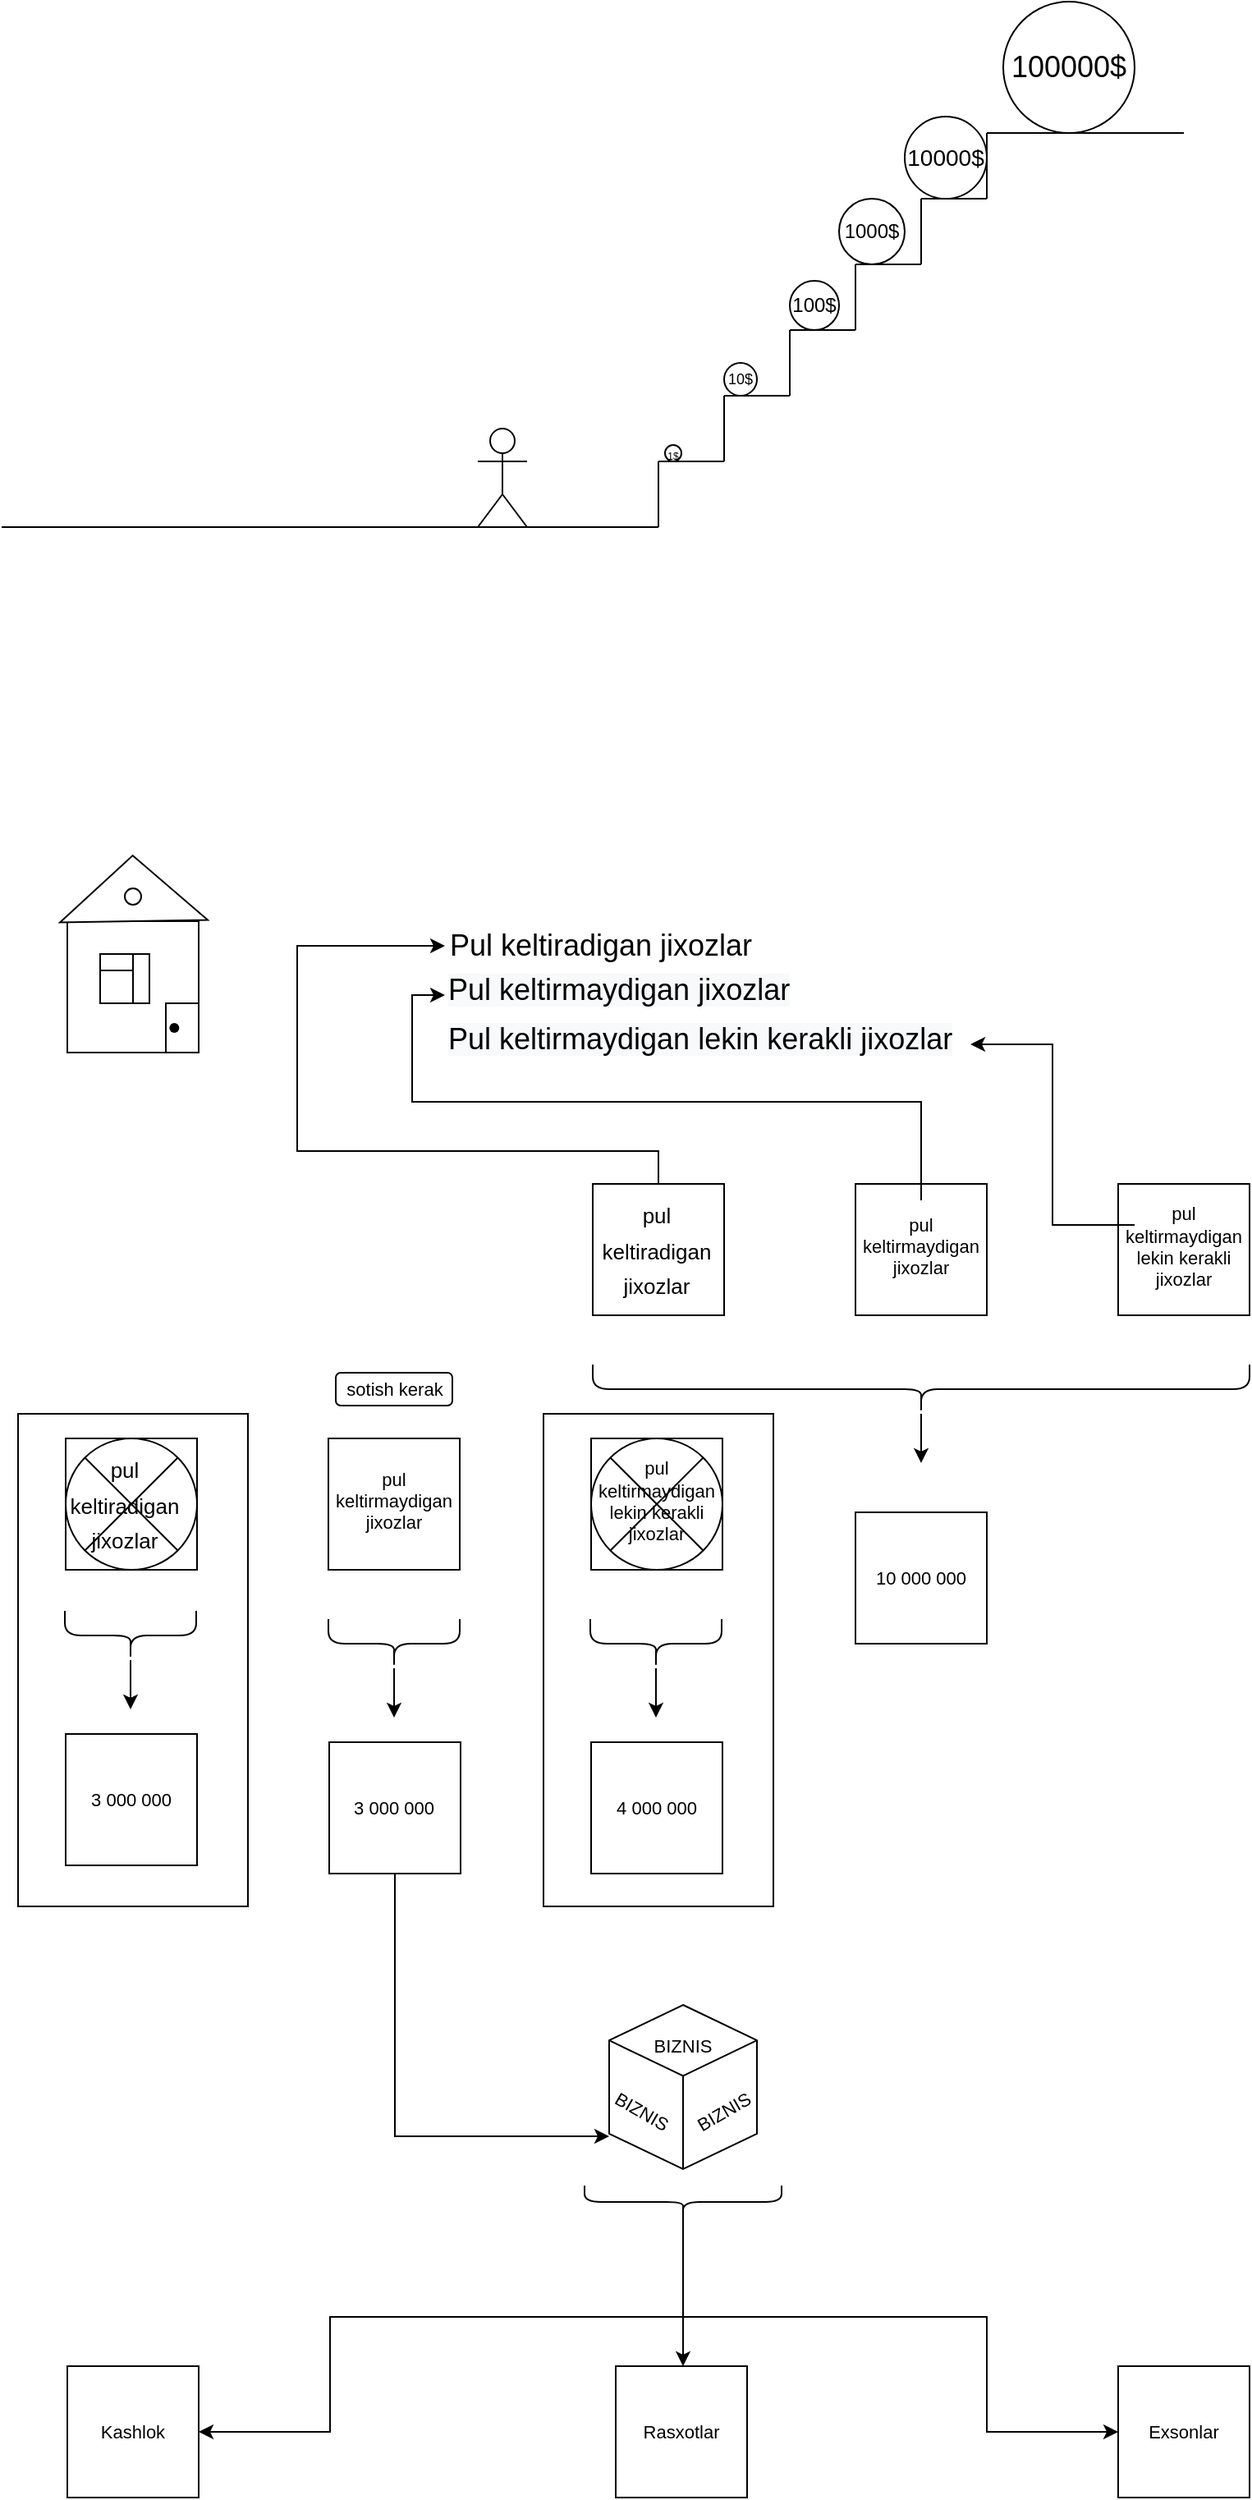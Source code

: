 <mxfile version="15.8.7" type="github">
  <diagram id="YSeQ5QPKGKS8Pt_9KGy6" name="Page-1">
    <mxGraphModel dx="1422" dy="762" grid="1" gridSize="10" guides="1" tooltips="1" connect="1" arrows="1" fold="1" page="1" pageScale="1" pageWidth="827" pageHeight="1169" math="0" shadow="0">
      <root>
        <mxCell id="0" />
        <mxCell id="1" parent="0" />
        <mxCell id="mhPnEdUBe5G8AP6hvhDM-2" value="" style="endArrow=none;html=1;rounded=0;" edge="1" parent="1">
          <mxGeometry width="50" height="50" relative="1" as="geometry">
            <mxPoint x="400" y="320" as="sourcePoint" />
            <mxPoint x="400" y="280" as="targetPoint" />
            <Array as="points">
              <mxPoint x="400" y="300" />
            </Array>
          </mxGeometry>
        </mxCell>
        <mxCell id="mhPnEdUBe5G8AP6hvhDM-3" value="" style="endArrow=none;html=1;rounded=0;" edge="1" parent="1">
          <mxGeometry width="50" height="50" relative="1" as="geometry">
            <mxPoint x="400" y="280" as="sourcePoint" />
            <mxPoint x="440" y="280" as="targetPoint" />
          </mxGeometry>
        </mxCell>
        <mxCell id="mhPnEdUBe5G8AP6hvhDM-4" value="" style="endArrow=none;html=1;rounded=0;" edge="1" parent="1">
          <mxGeometry width="50" height="50" relative="1" as="geometry">
            <mxPoint x="440" y="280" as="sourcePoint" />
            <mxPoint x="440" y="240" as="targetPoint" />
          </mxGeometry>
        </mxCell>
        <mxCell id="mhPnEdUBe5G8AP6hvhDM-5" value="" style="endArrow=none;html=1;rounded=0;" edge="1" parent="1">
          <mxGeometry width="50" height="50" relative="1" as="geometry">
            <mxPoint x="440" y="240" as="sourcePoint" />
            <mxPoint x="480" y="240" as="targetPoint" />
          </mxGeometry>
        </mxCell>
        <mxCell id="mhPnEdUBe5G8AP6hvhDM-6" value="" style="endArrow=none;html=1;rounded=0;" edge="1" parent="1">
          <mxGeometry width="50" height="50" relative="1" as="geometry">
            <mxPoint x="480" y="240" as="sourcePoint" />
            <mxPoint x="480" y="200" as="targetPoint" />
          </mxGeometry>
        </mxCell>
        <mxCell id="mhPnEdUBe5G8AP6hvhDM-7" value="" style="endArrow=none;html=1;rounded=0;" edge="1" parent="1">
          <mxGeometry width="50" height="50" relative="1" as="geometry">
            <mxPoint x="480" y="200" as="sourcePoint" />
            <mxPoint x="520" y="200" as="targetPoint" />
          </mxGeometry>
        </mxCell>
        <mxCell id="mhPnEdUBe5G8AP6hvhDM-8" value="" style="endArrow=none;html=1;rounded=0;" edge="1" parent="1">
          <mxGeometry width="50" height="50" relative="1" as="geometry">
            <mxPoint x="600" y="120" as="sourcePoint" />
            <mxPoint x="600" y="80" as="targetPoint" />
            <Array as="points">
              <mxPoint x="600" y="100" />
            </Array>
          </mxGeometry>
        </mxCell>
        <mxCell id="mhPnEdUBe5G8AP6hvhDM-9" value="" style="endArrow=none;html=1;rounded=0;" edge="1" parent="1">
          <mxGeometry width="50" height="50" relative="1" as="geometry">
            <mxPoint x="600" y="80" as="sourcePoint" />
            <mxPoint x="720" y="80" as="targetPoint" />
          </mxGeometry>
        </mxCell>
        <mxCell id="mhPnEdUBe5G8AP6hvhDM-10" value="" style="endArrow=none;html=1;rounded=0;" edge="1" parent="1">
          <mxGeometry width="50" height="50" relative="1" as="geometry">
            <mxPoint x="560" y="160" as="sourcePoint" />
            <mxPoint x="560" y="120" as="targetPoint" />
          </mxGeometry>
        </mxCell>
        <mxCell id="mhPnEdUBe5G8AP6hvhDM-11" value="" style="endArrow=none;html=1;rounded=0;" edge="1" parent="1">
          <mxGeometry width="50" height="50" relative="1" as="geometry">
            <mxPoint x="560" y="120" as="sourcePoint" />
            <mxPoint x="600" y="120" as="targetPoint" />
          </mxGeometry>
        </mxCell>
        <mxCell id="mhPnEdUBe5G8AP6hvhDM-12" value="" style="endArrow=none;html=1;rounded=0;" edge="1" parent="1">
          <mxGeometry width="50" height="50" relative="1" as="geometry">
            <mxPoint x="520" y="200" as="sourcePoint" />
            <mxPoint x="520" y="160" as="targetPoint" />
          </mxGeometry>
        </mxCell>
        <mxCell id="mhPnEdUBe5G8AP6hvhDM-13" value="" style="endArrow=none;html=1;rounded=0;" edge="1" parent="1">
          <mxGeometry width="50" height="50" relative="1" as="geometry">
            <mxPoint x="520" y="160" as="sourcePoint" />
            <mxPoint x="560" y="160" as="targetPoint" />
          </mxGeometry>
        </mxCell>
        <mxCell id="mhPnEdUBe5G8AP6hvhDM-14" value="" style="ellipse;whiteSpace=wrap;html=1;aspect=fixed;" vertex="1" parent="1">
          <mxGeometry x="404" y="270" width="10" height="10" as="geometry" />
        </mxCell>
        <mxCell id="mhPnEdUBe5G8AP6hvhDM-15" value="" style="ellipse;whiteSpace=wrap;html=1;aspect=fixed;" vertex="1" parent="1">
          <mxGeometry x="610" width="80" height="80" as="geometry" />
        </mxCell>
        <mxCell id="mhPnEdUBe5G8AP6hvhDM-16" value="" style="ellipse;whiteSpace=wrap;html=1;aspect=fixed;" vertex="1" parent="1">
          <mxGeometry x="440" y="220" width="20" height="20" as="geometry" />
        </mxCell>
        <mxCell id="mhPnEdUBe5G8AP6hvhDM-17" value="" style="ellipse;whiteSpace=wrap;html=1;aspect=fixed;" vertex="1" parent="1">
          <mxGeometry x="480" y="170" width="30" height="30" as="geometry" />
        </mxCell>
        <mxCell id="mhPnEdUBe5G8AP6hvhDM-18" value="" style="ellipse;whiteSpace=wrap;html=1;aspect=fixed;" vertex="1" parent="1">
          <mxGeometry x="510" y="120" width="40" height="40" as="geometry" />
        </mxCell>
        <mxCell id="mhPnEdUBe5G8AP6hvhDM-19" value="" style="ellipse;whiteSpace=wrap;html=1;aspect=fixed;" vertex="1" parent="1">
          <mxGeometry x="550" y="70" width="50" height="50" as="geometry" />
        </mxCell>
        <mxCell id="mhPnEdUBe5G8AP6hvhDM-20" value="&lt;font style=&quot;font-size: 6px&quot;&gt;1$&lt;/font&gt;" style="text;html=1;strokeColor=none;fillColor=none;align=center;verticalAlign=middle;whiteSpace=wrap;rounded=0;" vertex="1" parent="1">
          <mxGeometry x="379" y="260" width="60" height="30" as="geometry" />
        </mxCell>
        <mxCell id="mhPnEdUBe5G8AP6hvhDM-21" value="&lt;font style=&quot;font-size: 9px&quot;&gt;10$&lt;/font&gt;" style="text;html=1;strokeColor=none;fillColor=none;align=center;verticalAlign=middle;whiteSpace=wrap;rounded=0;fontSize=6;" vertex="1" parent="1">
          <mxGeometry x="420" y="215" width="60" height="30" as="geometry" />
        </mxCell>
        <mxCell id="mhPnEdUBe5G8AP6hvhDM-22" value="&lt;font style=&quot;font-size: 12px&quot;&gt;100$&lt;/font&gt;" style="text;html=1;strokeColor=none;fillColor=none;align=center;verticalAlign=middle;whiteSpace=wrap;rounded=0;fontSize=9;" vertex="1" parent="1">
          <mxGeometry x="465" y="170" width="60" height="30" as="geometry" />
        </mxCell>
        <mxCell id="mhPnEdUBe5G8AP6hvhDM-23" value="1000$" style="text;html=1;strokeColor=none;fillColor=none;align=center;verticalAlign=middle;whiteSpace=wrap;rounded=0;fontSize=12;" vertex="1" parent="1">
          <mxGeometry x="500" y="125" width="60" height="30" as="geometry" />
        </mxCell>
        <mxCell id="mhPnEdUBe5G8AP6hvhDM-24" value="&lt;font style=&quot;font-size: 14px&quot;&gt;10000$&lt;/font&gt;" style="text;html=1;strokeColor=none;fillColor=none;align=center;verticalAlign=middle;whiteSpace=wrap;rounded=0;fontSize=12;" vertex="1" parent="1">
          <mxGeometry x="545" y="80" width="60" height="30" as="geometry" />
        </mxCell>
        <mxCell id="mhPnEdUBe5G8AP6hvhDM-25" value="&lt;font style=&quot;font-size: 18px&quot;&gt;100000$&lt;/font&gt;" style="text;html=1;strokeColor=none;fillColor=none;align=center;verticalAlign=middle;whiteSpace=wrap;rounded=0;fontSize=14;" vertex="1" parent="1">
          <mxGeometry x="620" y="25" width="60" height="30" as="geometry" />
        </mxCell>
        <mxCell id="mhPnEdUBe5G8AP6hvhDM-26" value="" style="endArrow=none;html=1;rounded=0;fontSize=18;" edge="1" parent="1">
          <mxGeometry width="50" height="50" relative="1" as="geometry">
            <mxPoint y="320" as="sourcePoint" />
            <mxPoint x="400" y="320" as="targetPoint" />
          </mxGeometry>
        </mxCell>
        <mxCell id="mhPnEdUBe5G8AP6hvhDM-27" value="" style="shape=umlActor;verticalLabelPosition=bottom;verticalAlign=top;html=1;outlineConnect=0;fontSize=18;" vertex="1" parent="1">
          <mxGeometry x="290" y="260" width="30" height="60" as="geometry" />
        </mxCell>
        <mxCell id="mhPnEdUBe5G8AP6hvhDM-30" value="" style="whiteSpace=wrap;html=1;aspect=fixed;fontSize=18;" vertex="1" parent="1">
          <mxGeometry x="40" y="560" width="80" height="80" as="geometry" />
        </mxCell>
        <mxCell id="mhPnEdUBe5G8AP6hvhDM-31" value="" style="rounded=0;whiteSpace=wrap;html=1;fontSize=18;" vertex="1" parent="1">
          <mxGeometry x="100" y="610" width="20" height="30" as="geometry" />
        </mxCell>
        <mxCell id="mhPnEdUBe5G8AP6hvhDM-32" value="" style="whiteSpace=wrap;html=1;aspect=fixed;fontSize=18;" vertex="1" parent="1">
          <mxGeometry x="60" y="580" width="30" height="30" as="geometry" />
        </mxCell>
        <mxCell id="mhPnEdUBe5G8AP6hvhDM-33" value="" style="endArrow=none;html=1;rounded=0;fontSize=18;" edge="1" parent="1">
          <mxGeometry width="50" height="50" relative="1" as="geometry">
            <mxPoint x="80" y="610" as="sourcePoint" />
            <mxPoint x="80" y="580" as="targetPoint" />
            <Array as="points" />
          </mxGeometry>
        </mxCell>
        <mxCell id="mhPnEdUBe5G8AP6hvhDM-34" value="" style="endArrow=none;html=1;rounded=0;fontSize=18;" edge="1" parent="1">
          <mxGeometry width="50" height="50" relative="1" as="geometry">
            <mxPoint x="60" y="590" as="sourcePoint" />
            <mxPoint x="80" y="590" as="targetPoint" />
          </mxGeometry>
        </mxCell>
        <mxCell id="mhPnEdUBe5G8AP6hvhDM-35" value="" style="triangle;whiteSpace=wrap;html=1;fontSize=18;direction=south;rotation=-181;" vertex="1" parent="1">
          <mxGeometry x="35.17" y="520" width="90" height="40" as="geometry" />
        </mxCell>
        <mxCell id="mhPnEdUBe5G8AP6hvhDM-37" value="" style="shape=waypoint;sketch=0;fillStyle=solid;size=6;pointerEvents=1;points=[];fillColor=none;resizable=0;rotatable=0;perimeter=centerPerimeter;snapToPoint=1;fontSize=18;" vertex="1" parent="1">
          <mxGeometry x="85.17" y="605" width="40" height="40" as="geometry" />
        </mxCell>
        <mxCell id="mhPnEdUBe5G8AP6hvhDM-38" value="" style="ellipse;whiteSpace=wrap;html=1;fontSize=18;" vertex="1" parent="1">
          <mxGeometry x="75" y="540" width="10" height="10" as="geometry" />
        </mxCell>
        <mxCell id="mhPnEdUBe5G8AP6hvhDM-39" value="Pul keltiradigan jixozlar" style="text;html=1;strokeColor=none;fillColor=none;align=center;verticalAlign=middle;whiteSpace=wrap;rounded=0;fontSize=18;" vertex="1" parent="1">
          <mxGeometry x="270" y="560" width="190" height="30" as="geometry" />
        </mxCell>
        <mxCell id="mhPnEdUBe5G8AP6hvhDM-40" value="&lt;span style=&quot;color: rgb(0 , 0 , 0) ; font-family: &amp;#34;helvetica&amp;#34; ; font-size: 18px ; font-style: normal ; font-weight: 400 ; letter-spacing: normal ; text-align: center ; text-indent: 0px ; text-transform: none ; word-spacing: 0px ; background-color: rgb(248 , 249 , 250) ; display: inline ; float: none&quot;&gt;Pul keltirmaydigan jixozlar&lt;/span&gt;" style="text;whiteSpace=wrap;html=1;fontSize=18;" vertex="1" parent="1">
          <mxGeometry x="270" y="585" width="220" height="40" as="geometry" />
        </mxCell>
        <mxCell id="mhPnEdUBe5G8AP6hvhDM-41" value="&lt;span style=&quot;color: rgb(0 , 0 , 0) ; font-family: &amp;#34;helvetica&amp;#34; ; font-size: 18px ; font-style: normal ; font-weight: 400 ; letter-spacing: normal ; text-align: center ; text-indent: 0px ; text-transform: none ; word-spacing: 0px ; background-color: rgb(248 , 249 , 250) ; display: inline ; float: none&quot;&gt;Pul keltirmaydigan lekin kerakli jixozlar&lt;/span&gt;" style="text;whiteSpace=wrap;html=1;fontSize=18;" vertex="1" parent="1">
          <mxGeometry x="270" y="615" width="320" height="40" as="geometry" />
        </mxCell>
        <mxCell id="mhPnEdUBe5G8AP6hvhDM-42" value="" style="whiteSpace=wrap;html=1;aspect=fixed;fontSize=18;" vertex="1" parent="1">
          <mxGeometry x="680" y="720" width="80" height="80" as="geometry" />
        </mxCell>
        <mxCell id="mhPnEdUBe5G8AP6hvhDM-44" value="" style="whiteSpace=wrap;html=1;aspect=fixed;fontSize=18;" vertex="1" parent="1">
          <mxGeometry x="520" y="720" width="80" height="80" as="geometry" />
        </mxCell>
        <mxCell id="mhPnEdUBe5G8AP6hvhDM-49" style="edgeStyle=orthogonalEdgeStyle;rounded=0;orthogonalLoop=1;jettySize=auto;html=1;entryX=0;entryY=0.5;entryDx=0;entryDy=0;fontSize=11;" edge="1" parent="1" source="mhPnEdUBe5G8AP6hvhDM-45" target="mhPnEdUBe5G8AP6hvhDM-39">
          <mxGeometry relative="1" as="geometry">
            <Array as="points">
              <mxPoint x="400" y="700" />
              <mxPoint x="180" y="700" />
              <mxPoint x="180" y="575" />
            </Array>
          </mxGeometry>
        </mxCell>
        <mxCell id="mhPnEdUBe5G8AP6hvhDM-45" value="" style="whiteSpace=wrap;html=1;aspect=fixed;fontSize=18;" vertex="1" parent="1">
          <mxGeometry x="360" y="720" width="80" height="80" as="geometry" />
        </mxCell>
        <mxCell id="mhPnEdUBe5G8AP6hvhDM-46" value="&lt;font style=&quot;font-size: 13px&quot;&gt;pul&lt;br&gt;keltiradigan jixozlar&lt;/font&gt;" style="text;html=1;strokeColor=none;fillColor=none;align=center;verticalAlign=middle;whiteSpace=wrap;rounded=0;fontSize=18;" vertex="1" parent="1">
          <mxGeometry x="369" y="745" width="60" height="30" as="geometry" />
        </mxCell>
        <mxCell id="mhPnEdUBe5G8AP6hvhDM-52" style="edgeStyle=orthogonalEdgeStyle;rounded=0;orthogonalLoop=1;jettySize=auto;html=1;entryX=0;entryY=0.5;entryDx=0;entryDy=0;fontSize=11;" edge="1" parent="1" source="mhPnEdUBe5G8AP6hvhDM-47" target="mhPnEdUBe5G8AP6hvhDM-40">
          <mxGeometry relative="1" as="geometry">
            <Array as="points">
              <mxPoint x="560" y="670" />
              <mxPoint x="250" y="670" />
              <mxPoint x="250" y="605" />
            </Array>
          </mxGeometry>
        </mxCell>
        <mxCell id="mhPnEdUBe5G8AP6hvhDM-47" value="&lt;br&gt;&lt;br&gt;&lt;span style=&quot;font-family: &amp;#34;helvetica&amp;#34;&quot;&gt;pul&lt;/span&gt;&lt;br style=&quot;font-family: &amp;#34;helvetica&amp;#34;&quot;&gt;&lt;span style=&quot;font-family: &amp;#34;helvetica&amp;#34;&quot;&gt;keltirmaydigan jixozlar&lt;/span&gt;" style="text;html=1;strokeColor=none;fillColor=none;align=center;verticalAlign=middle;whiteSpace=wrap;rounded=0;fontSize=11;" vertex="1" parent="1">
          <mxGeometry x="530" y="730" width="60" height="30" as="geometry" />
        </mxCell>
        <mxCell id="mhPnEdUBe5G8AP6hvhDM-51" style="edgeStyle=orthogonalEdgeStyle;rounded=0;orthogonalLoop=1;jettySize=auto;html=1;entryX=1;entryY=0.5;entryDx=0;entryDy=0;fontSize=11;" edge="1" parent="1" source="mhPnEdUBe5G8AP6hvhDM-48" target="mhPnEdUBe5G8AP6hvhDM-41">
          <mxGeometry relative="1" as="geometry" />
        </mxCell>
        <mxCell id="mhPnEdUBe5G8AP6hvhDM-48" value="&lt;br&gt;&lt;br&gt;&lt;span style=&quot;font-family: &amp;#34;helvetica&amp;#34;&quot;&gt;pul&lt;/span&gt;&lt;br style=&quot;font-family: &amp;#34;helvetica&amp;#34;&quot;&gt;&lt;span style=&quot;font-family: &amp;#34;helvetica&amp;#34;&quot;&gt;keltirmaydigan&lt;br&gt;lekin kerakli jixozlar&lt;/span&gt;" style="text;html=1;strokeColor=none;fillColor=none;align=center;verticalAlign=middle;whiteSpace=wrap;rounded=0;fontSize=11;" vertex="1" parent="1">
          <mxGeometry x="690" y="730" width="60" height="30" as="geometry" />
        </mxCell>
        <mxCell id="mhPnEdUBe5G8AP6hvhDM-54" style="edgeStyle=orthogonalEdgeStyle;rounded=0;orthogonalLoop=1;jettySize=auto;html=1;fontSize=11;" edge="1" parent="1" source="mhPnEdUBe5G8AP6hvhDM-53">
          <mxGeometry relative="1" as="geometry">
            <mxPoint x="560" y="890" as="targetPoint" />
          </mxGeometry>
        </mxCell>
        <mxCell id="mhPnEdUBe5G8AP6hvhDM-53" value="" style="shape=curlyBracket;whiteSpace=wrap;html=1;rounded=1;flipH=1;fontSize=11;rotation=90;" vertex="1" parent="1">
          <mxGeometry x="545" y="645" width="30" height="400" as="geometry" />
        </mxCell>
        <mxCell id="mhPnEdUBe5G8AP6hvhDM-55" value="10 000 000" style="whiteSpace=wrap;html=1;aspect=fixed;fontSize=11;" vertex="1" parent="1">
          <mxGeometry x="520" y="920" width="80" height="80" as="geometry" />
        </mxCell>
        <mxCell id="mhPnEdUBe5G8AP6hvhDM-56" value="" style="whiteSpace=wrap;html=1;aspect=fixed;fontSize=18;" vertex="1" parent="1">
          <mxGeometry x="359" y="875" width="80" height="80" as="geometry" />
        </mxCell>
        <mxCell id="mhPnEdUBe5G8AP6hvhDM-57" value="" style="whiteSpace=wrap;html=1;aspect=fixed;fontSize=18;" vertex="1" parent="1">
          <mxGeometry x="199" y="875" width="80" height="80" as="geometry" />
        </mxCell>
        <mxCell id="mhPnEdUBe5G8AP6hvhDM-58" value="" style="whiteSpace=wrap;html=1;aspect=fixed;fontSize=18;" vertex="1" parent="1">
          <mxGeometry x="39" y="875" width="80" height="80" as="geometry" />
        </mxCell>
        <mxCell id="mhPnEdUBe5G8AP6hvhDM-59" value="&lt;font style=&quot;font-size: 13px&quot;&gt;pul&lt;br&gt;keltiradigan jixozlar&lt;/font&gt;" style="text;html=1;strokeColor=none;fillColor=none;align=center;verticalAlign=middle;whiteSpace=wrap;rounded=0;fontSize=18;" vertex="1" parent="1">
          <mxGeometry x="45" y="900" width="60" height="30" as="geometry" />
        </mxCell>
        <mxCell id="mhPnEdUBe5G8AP6hvhDM-60" value="&lt;br&gt;&lt;br&gt;&lt;span style=&quot;font-family: &amp;#34;helvetica&amp;#34;&quot;&gt;pul&lt;/span&gt;&lt;br style=&quot;font-family: &amp;#34;helvetica&amp;#34;&quot;&gt;&lt;span style=&quot;font-family: &amp;#34;helvetica&amp;#34;&quot;&gt;keltirmaydigan jixozlar&lt;/span&gt;" style="text;html=1;strokeColor=none;fillColor=none;align=center;verticalAlign=middle;whiteSpace=wrap;rounded=0;fontSize=11;" vertex="1" parent="1">
          <mxGeometry x="209" y="885" width="60" height="30" as="geometry" />
        </mxCell>
        <mxCell id="mhPnEdUBe5G8AP6hvhDM-61" value="&lt;br&gt;&lt;br&gt;&lt;span style=&quot;font-family: &amp;#34;helvetica&amp;#34;&quot;&gt;pul&lt;/span&gt;&lt;br style=&quot;font-family: &amp;#34;helvetica&amp;#34;&quot;&gt;&lt;span style=&quot;font-family: &amp;#34;helvetica&amp;#34;&quot;&gt;keltirmaydigan&lt;br&gt;lekin kerakli jixozlar&lt;/span&gt;" style="text;html=1;strokeColor=none;fillColor=none;align=center;verticalAlign=middle;whiteSpace=wrap;rounded=0;fontSize=11;" vertex="1" parent="1">
          <mxGeometry x="369" y="885" width="60" height="30" as="geometry" />
        </mxCell>
        <mxCell id="mhPnEdUBe5G8AP6hvhDM-62" style="edgeStyle=orthogonalEdgeStyle;rounded=0;orthogonalLoop=1;jettySize=auto;html=1;fontSize=11;" edge="1" parent="1" source="mhPnEdUBe5G8AP6hvhDM-63">
          <mxGeometry relative="1" as="geometry">
            <mxPoint x="239" y="1045" as="targetPoint" />
          </mxGeometry>
        </mxCell>
        <mxCell id="mhPnEdUBe5G8AP6hvhDM-63" value="" style="shape=curlyBracket;whiteSpace=wrap;html=1;rounded=1;flipH=1;fontSize=11;rotation=90;" vertex="1" parent="1">
          <mxGeometry x="224" y="960" width="30" height="80" as="geometry" />
        </mxCell>
        <mxCell id="mhPnEdUBe5G8AP6hvhDM-64" value="" style="shape=sumEllipse;perimeter=ellipsePerimeter;whiteSpace=wrap;html=1;backgroundOutline=1;fontSize=11;fillColor=none;" vertex="1" parent="1">
          <mxGeometry x="39.0" y="875" width="80" height="80" as="geometry" />
        </mxCell>
        <mxCell id="mhPnEdUBe5G8AP6hvhDM-65" value="" style="shape=sumEllipse;perimeter=ellipsePerimeter;whiteSpace=wrap;html=1;backgroundOutline=1;fontSize=11;fillColor=none;" vertex="1" parent="1">
          <mxGeometry x="359" y="875" width="80" height="80" as="geometry" />
        </mxCell>
        <mxCell id="mhPnEdUBe5G8AP6hvhDM-67" value="" style="rounded=1;whiteSpace=wrap;html=1;fontSize=11;" vertex="1" parent="1">
          <mxGeometry x="203.5" y="835" width="71" height="20" as="geometry" />
        </mxCell>
        <mxCell id="mhPnEdUBe5G8AP6hvhDM-68" value="sotish kerak" style="text;html=1;strokeColor=none;fillColor=none;align=center;verticalAlign=middle;whiteSpace=wrap;rounded=0;fontSize=11;" vertex="1" parent="1">
          <mxGeometry x="209" y="830" width="61" height="30" as="geometry" />
        </mxCell>
        <mxCell id="mhPnEdUBe5G8AP6hvhDM-81" style="edgeStyle=orthogonalEdgeStyle;rounded=0;orthogonalLoop=1;jettySize=auto;html=1;fontSize=11;" edge="1" parent="1" source="mhPnEdUBe5G8AP6hvhDM-69" target="mhPnEdUBe5G8AP6hvhDM-82">
          <mxGeometry relative="1" as="geometry">
            <mxPoint x="239.5" y="1310" as="targetPoint" />
            <Array as="points">
              <mxPoint x="240" y="1300" />
            </Array>
          </mxGeometry>
        </mxCell>
        <mxCell id="mhPnEdUBe5G8AP6hvhDM-69" value="" style="whiteSpace=wrap;html=1;aspect=fixed;fontSize=11;fillColor=default;" vertex="1" parent="1">
          <mxGeometry x="199.5" y="1060" width="80" height="80" as="geometry" />
        </mxCell>
        <mxCell id="mhPnEdUBe5G8AP6hvhDM-70" value="3 000 000" style="text;html=1;strokeColor=none;fillColor=none;align=center;verticalAlign=middle;whiteSpace=wrap;rounded=0;fontSize=11;" vertex="1" parent="1">
          <mxGeometry x="209" y="1085" width="60" height="30" as="geometry" />
        </mxCell>
        <mxCell id="mhPnEdUBe5G8AP6hvhDM-71" style="edgeStyle=orthogonalEdgeStyle;rounded=0;orthogonalLoop=1;jettySize=auto;html=1;fontSize=11;" edge="1" parent="1" source="mhPnEdUBe5G8AP6hvhDM-72">
          <mxGeometry relative="1" as="geometry">
            <mxPoint x="78.5" y="1040" as="targetPoint" />
          </mxGeometry>
        </mxCell>
        <mxCell id="mhPnEdUBe5G8AP6hvhDM-72" value="" style="shape=curlyBracket;whiteSpace=wrap;html=1;rounded=1;flipH=1;fontSize=11;rotation=90;" vertex="1" parent="1">
          <mxGeometry x="63.5" y="955" width="30" height="80" as="geometry" />
        </mxCell>
        <mxCell id="mhPnEdUBe5G8AP6hvhDM-73" value="" style="whiteSpace=wrap;html=1;aspect=fixed;fontSize=11;fillColor=default;" vertex="1" parent="1">
          <mxGeometry x="39" y="1055" width="80" height="80" as="geometry" />
        </mxCell>
        <mxCell id="mhPnEdUBe5G8AP6hvhDM-74" value="3 000 000" style="text;html=1;strokeColor=none;fillColor=none;align=center;verticalAlign=middle;whiteSpace=wrap;rounded=0;fontSize=11;" vertex="1" parent="1">
          <mxGeometry x="48.5" y="1080" width="60" height="30" as="geometry" />
        </mxCell>
        <mxCell id="mhPnEdUBe5G8AP6hvhDM-75" style="edgeStyle=orthogonalEdgeStyle;rounded=0;orthogonalLoop=1;jettySize=auto;html=1;fontSize=11;" edge="1" parent="1" source="mhPnEdUBe5G8AP6hvhDM-76">
          <mxGeometry relative="1" as="geometry">
            <mxPoint x="398.5" y="1045" as="targetPoint" />
          </mxGeometry>
        </mxCell>
        <mxCell id="mhPnEdUBe5G8AP6hvhDM-76" value="" style="shape=curlyBracket;whiteSpace=wrap;html=1;rounded=1;flipH=1;fontSize=11;rotation=90;" vertex="1" parent="1">
          <mxGeometry x="383.5" y="960" width="30" height="80" as="geometry" />
        </mxCell>
        <mxCell id="mhPnEdUBe5G8AP6hvhDM-77" value="" style="whiteSpace=wrap;html=1;aspect=fixed;fontSize=11;fillColor=default;" vertex="1" parent="1">
          <mxGeometry x="359" y="1060" width="80" height="80" as="geometry" />
        </mxCell>
        <mxCell id="mhPnEdUBe5G8AP6hvhDM-78" value="4 000 000" style="text;html=1;strokeColor=none;fillColor=none;align=center;verticalAlign=middle;whiteSpace=wrap;rounded=0;fontSize=11;" vertex="1" parent="1">
          <mxGeometry x="368.5" y="1085" width="60" height="30" as="geometry" />
        </mxCell>
        <mxCell id="mhPnEdUBe5G8AP6hvhDM-79" value="" style="rounded=0;whiteSpace=wrap;html=1;fontSize=11;fillColor=none;" vertex="1" parent="1">
          <mxGeometry x="330" y="860" width="140" height="300" as="geometry" />
        </mxCell>
        <mxCell id="mhPnEdUBe5G8AP6hvhDM-80" value="" style="rounded=0;whiteSpace=wrap;html=1;fontSize=11;fillColor=none;" vertex="1" parent="1">
          <mxGeometry x="10" y="860" width="140" height="300" as="geometry" />
        </mxCell>
        <mxCell id="mhPnEdUBe5G8AP6hvhDM-82" value="" style="html=1;whiteSpace=wrap;shape=isoCube2;backgroundOutline=1;isoAngle=15;fontSize=11;fillColor=none;" vertex="1" parent="1">
          <mxGeometry x="370" y="1220" width="90" height="100" as="geometry" />
        </mxCell>
        <mxCell id="mhPnEdUBe5G8AP6hvhDM-83" value="BIZNIS" style="text;html=1;strokeColor=none;fillColor=none;align=center;verticalAlign=middle;whiteSpace=wrap;rounded=0;fontSize=11;" vertex="1" parent="1">
          <mxGeometry x="385" y="1230" width="60" height="30" as="geometry" />
        </mxCell>
        <mxCell id="mhPnEdUBe5G8AP6hvhDM-84" value="BIZNIS" style="text;html=1;strokeColor=none;fillColor=none;align=center;verticalAlign=middle;whiteSpace=wrap;rounded=0;fontSize=11;rotation=-30;" vertex="1" parent="1">
          <mxGeometry x="410" y="1270" width="60" height="30" as="geometry" />
        </mxCell>
        <mxCell id="mhPnEdUBe5G8AP6hvhDM-85" value="BIZNIS" style="text;html=1;strokeColor=none;fillColor=none;align=center;verticalAlign=middle;whiteSpace=wrap;rounded=0;fontSize=11;rotation=30;" vertex="1" parent="1">
          <mxGeometry x="360" y="1270" width="60" height="30" as="geometry" />
        </mxCell>
        <mxCell id="mhPnEdUBe5G8AP6hvhDM-90" style="edgeStyle=orthogonalEdgeStyle;rounded=0;orthogonalLoop=1;jettySize=auto;html=1;fontSize=11;" edge="1" parent="1" source="mhPnEdUBe5G8AP6hvhDM-89" target="mhPnEdUBe5G8AP6hvhDM-91">
          <mxGeometry relative="1" as="geometry">
            <mxPoint x="440" y="1550" as="targetPoint" />
            <Array as="points">
              <mxPoint x="415" y="1410" />
              <mxPoint x="600" y="1410" />
              <mxPoint x="600" y="1480" />
            </Array>
          </mxGeometry>
        </mxCell>
        <mxCell id="mhPnEdUBe5G8AP6hvhDM-92" style="edgeStyle=orthogonalEdgeStyle;rounded=0;orthogonalLoop=1;jettySize=auto;html=1;fontSize=11;" edge="1" parent="1" source="mhPnEdUBe5G8AP6hvhDM-89">
          <mxGeometry relative="1" as="geometry">
            <mxPoint x="415" y="1440" as="targetPoint" />
          </mxGeometry>
        </mxCell>
        <mxCell id="mhPnEdUBe5G8AP6hvhDM-95" style="edgeStyle=orthogonalEdgeStyle;rounded=0;orthogonalLoop=1;jettySize=auto;html=1;fontSize=11;exitX=0.1;exitY=0.5;exitDx=0;exitDy=0;exitPerimeter=0;" edge="1" parent="1" source="mhPnEdUBe5G8AP6hvhDM-89" target="mhPnEdUBe5G8AP6hvhDM-96">
          <mxGeometry relative="1" as="geometry">
            <mxPoint x="160" y="1480" as="targetPoint" />
            <mxPoint x="415" y="1360" as="sourcePoint" />
            <Array as="points">
              <mxPoint x="415" y="1410" />
              <mxPoint x="200" y="1410" />
              <mxPoint x="200" y="1480" />
            </Array>
          </mxGeometry>
        </mxCell>
        <mxCell id="mhPnEdUBe5G8AP6hvhDM-89" value="" style="shape=curlyBracket;whiteSpace=wrap;html=1;rounded=1;flipH=1;fontSize=11;fillColor=none;rotation=90;" vertex="1" parent="1">
          <mxGeometry x="405" y="1280" width="20" height="120" as="geometry" />
        </mxCell>
        <mxCell id="mhPnEdUBe5G8AP6hvhDM-91" value="Exsonlar" style="whiteSpace=wrap;html=1;aspect=fixed;fontSize=11;fillColor=none;" vertex="1" parent="1">
          <mxGeometry x="680" y="1440" width="80" height="80" as="geometry" />
        </mxCell>
        <mxCell id="mhPnEdUBe5G8AP6hvhDM-94" value="Rasxotlar" style="whiteSpace=wrap;html=1;aspect=fixed;fontSize=11;fillColor=default;" vertex="1" parent="1">
          <mxGeometry x="374" y="1440" width="80" height="80" as="geometry" />
        </mxCell>
        <mxCell id="mhPnEdUBe5G8AP6hvhDM-96" value="Kashlok" style="whiteSpace=wrap;html=1;aspect=fixed;fontSize=11;fillColor=default;" vertex="1" parent="1">
          <mxGeometry x="40" y="1440" width="80" height="80" as="geometry" />
        </mxCell>
      </root>
    </mxGraphModel>
  </diagram>
</mxfile>
